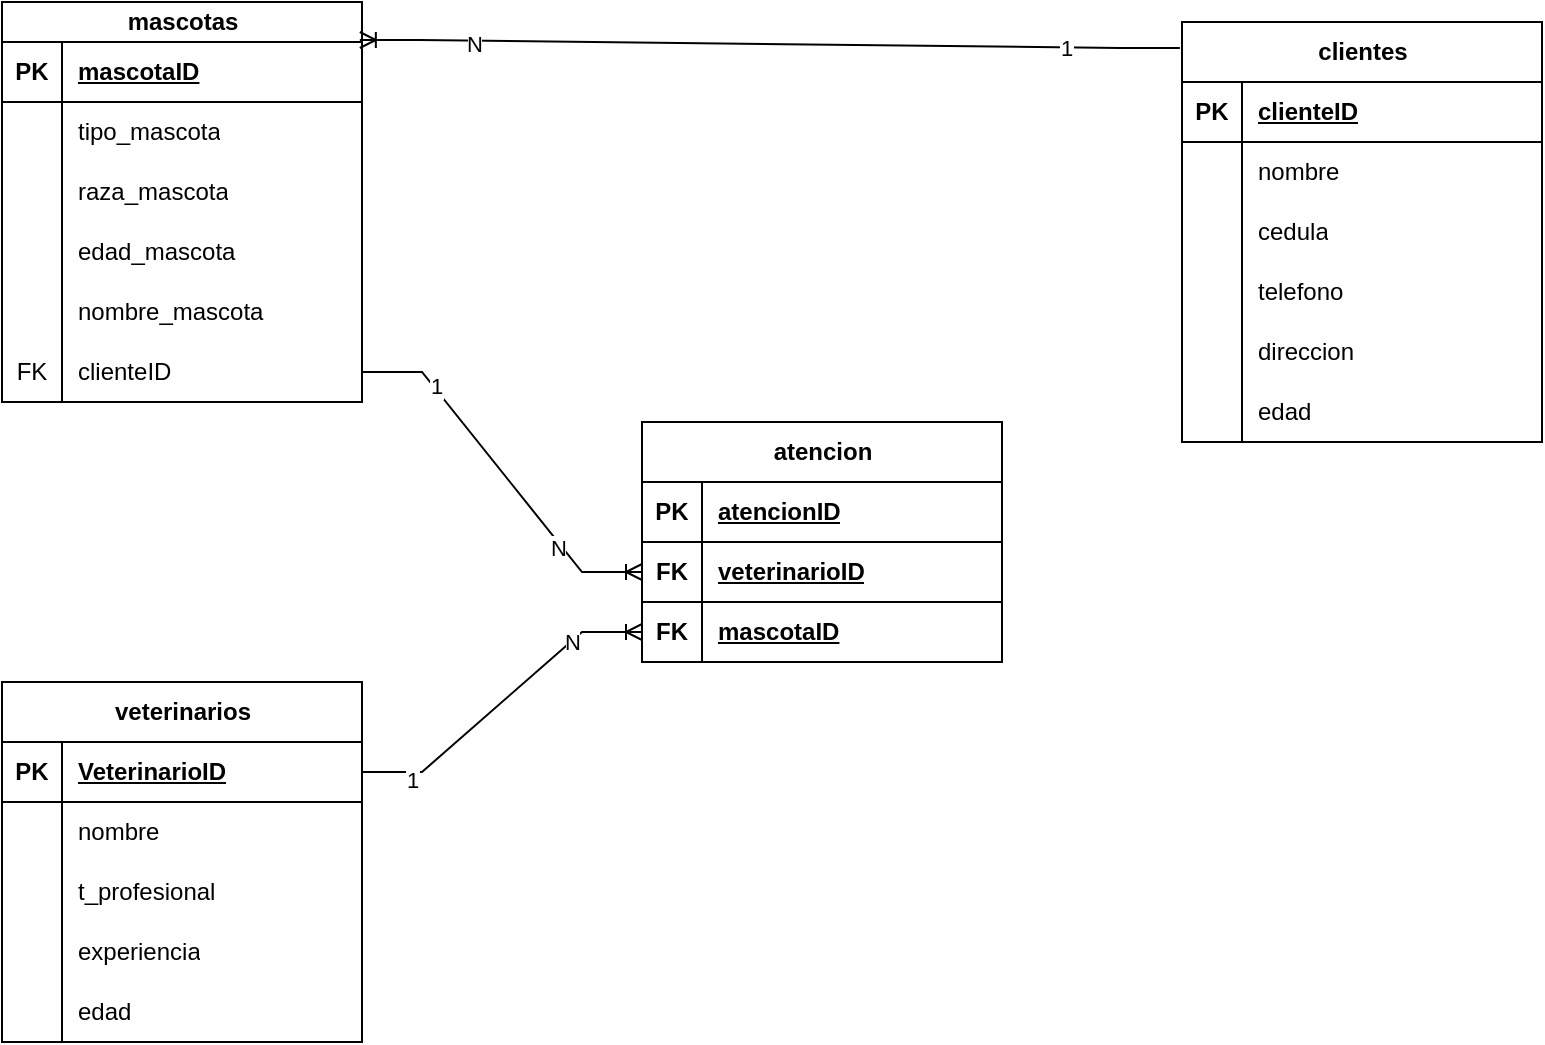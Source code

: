 <mxfile version="21.6.5" type="github">
  <diagram id="R2lEEEUBdFMjLlhIrx00" name="Page-1">
    <mxGraphModel dx="954" dy="584" grid="1" gridSize="10" guides="1" tooltips="1" connect="1" arrows="1" fold="1" page="1" pageScale="1" pageWidth="850" pageHeight="1100" math="0" shadow="0" extFonts="Permanent Marker^https://fonts.googleapis.com/css?family=Permanent+Marker">
      <root>
        <mxCell id="0" />
        <mxCell id="1" parent="0" />
        <mxCell id="wjCgqYABdlX8LFYKx_Q9-1" value="mascotas" style="shape=table;startSize=20;container=1;collapsible=1;childLayout=tableLayout;fixedRows=1;rowLines=0;fontStyle=1;align=center;resizeLast=1;html=1;" parent="1" vertex="1">
          <mxGeometry y="30" width="180" height="200" as="geometry" />
        </mxCell>
        <mxCell id="wjCgqYABdlX8LFYKx_Q9-2" value="" style="shape=tableRow;horizontal=0;startSize=0;swimlaneHead=0;swimlaneBody=0;fillColor=none;collapsible=0;dropTarget=0;points=[[0,0.5],[1,0.5]];portConstraint=eastwest;top=0;left=0;right=0;bottom=1;" parent="wjCgqYABdlX8LFYKx_Q9-1" vertex="1">
          <mxGeometry y="20" width="180" height="30" as="geometry" />
        </mxCell>
        <mxCell id="wjCgqYABdlX8LFYKx_Q9-3" value="PK" style="shape=partialRectangle;connectable=0;fillColor=none;top=0;left=0;bottom=0;right=0;fontStyle=1;overflow=hidden;whiteSpace=wrap;html=1;" parent="wjCgqYABdlX8LFYKx_Q9-2" vertex="1">
          <mxGeometry width="30" height="30" as="geometry">
            <mxRectangle width="30" height="30" as="alternateBounds" />
          </mxGeometry>
        </mxCell>
        <mxCell id="wjCgqYABdlX8LFYKx_Q9-4" value="mascotaID" style="shape=partialRectangle;connectable=0;fillColor=none;top=0;left=0;bottom=0;right=0;align=left;spacingLeft=6;fontStyle=5;overflow=hidden;whiteSpace=wrap;html=1;" parent="wjCgqYABdlX8LFYKx_Q9-2" vertex="1">
          <mxGeometry x="30" width="150" height="30" as="geometry">
            <mxRectangle width="150" height="30" as="alternateBounds" />
          </mxGeometry>
        </mxCell>
        <mxCell id="wjCgqYABdlX8LFYKx_Q9-5" value="" style="shape=tableRow;horizontal=0;startSize=0;swimlaneHead=0;swimlaneBody=0;fillColor=none;collapsible=0;dropTarget=0;points=[[0,0.5],[1,0.5]];portConstraint=eastwest;top=0;left=0;right=0;bottom=0;" parent="wjCgqYABdlX8LFYKx_Q9-1" vertex="1">
          <mxGeometry y="50" width="180" height="30" as="geometry" />
        </mxCell>
        <mxCell id="wjCgqYABdlX8LFYKx_Q9-6" value="" style="shape=partialRectangle;connectable=0;fillColor=none;top=0;left=0;bottom=0;right=0;editable=1;overflow=hidden;whiteSpace=wrap;html=1;" parent="wjCgqYABdlX8LFYKx_Q9-5" vertex="1">
          <mxGeometry width="30" height="30" as="geometry">
            <mxRectangle width="30" height="30" as="alternateBounds" />
          </mxGeometry>
        </mxCell>
        <mxCell id="wjCgqYABdlX8LFYKx_Q9-7" value="tipo_mascota" style="shape=partialRectangle;connectable=0;fillColor=none;top=0;left=0;bottom=0;right=0;align=left;spacingLeft=6;overflow=hidden;whiteSpace=wrap;html=1;" parent="wjCgqYABdlX8LFYKx_Q9-5" vertex="1">
          <mxGeometry x="30" width="150" height="30" as="geometry">
            <mxRectangle width="150" height="30" as="alternateBounds" />
          </mxGeometry>
        </mxCell>
        <mxCell id="wjCgqYABdlX8LFYKx_Q9-8" value="" style="shape=tableRow;horizontal=0;startSize=0;swimlaneHead=0;swimlaneBody=0;fillColor=none;collapsible=0;dropTarget=0;points=[[0,0.5],[1,0.5]];portConstraint=eastwest;top=0;left=0;right=0;bottom=0;" parent="wjCgqYABdlX8LFYKx_Q9-1" vertex="1">
          <mxGeometry y="80" width="180" height="30" as="geometry" />
        </mxCell>
        <mxCell id="wjCgqYABdlX8LFYKx_Q9-9" value="" style="shape=partialRectangle;connectable=0;fillColor=none;top=0;left=0;bottom=0;right=0;editable=1;overflow=hidden;whiteSpace=wrap;html=1;" parent="wjCgqYABdlX8LFYKx_Q9-8" vertex="1">
          <mxGeometry width="30" height="30" as="geometry">
            <mxRectangle width="30" height="30" as="alternateBounds" />
          </mxGeometry>
        </mxCell>
        <mxCell id="wjCgqYABdlX8LFYKx_Q9-10" value="raza_mascota" style="shape=partialRectangle;connectable=0;fillColor=none;top=0;left=0;bottom=0;right=0;align=left;spacingLeft=6;overflow=hidden;whiteSpace=wrap;html=1;" parent="wjCgqYABdlX8LFYKx_Q9-8" vertex="1">
          <mxGeometry x="30" width="150" height="30" as="geometry">
            <mxRectangle width="150" height="30" as="alternateBounds" />
          </mxGeometry>
        </mxCell>
        <mxCell id="wjCgqYABdlX8LFYKx_Q9-11" value="" style="shape=tableRow;horizontal=0;startSize=0;swimlaneHead=0;swimlaneBody=0;fillColor=none;collapsible=0;dropTarget=0;points=[[0,0.5],[1,0.5]];portConstraint=eastwest;top=0;left=0;right=0;bottom=0;" parent="wjCgqYABdlX8LFYKx_Q9-1" vertex="1">
          <mxGeometry y="110" width="180" height="30" as="geometry" />
        </mxCell>
        <mxCell id="wjCgqYABdlX8LFYKx_Q9-12" value="" style="shape=partialRectangle;connectable=0;fillColor=none;top=0;left=0;bottom=0;right=0;editable=1;overflow=hidden;whiteSpace=wrap;html=1;" parent="wjCgqYABdlX8LFYKx_Q9-11" vertex="1">
          <mxGeometry width="30" height="30" as="geometry">
            <mxRectangle width="30" height="30" as="alternateBounds" />
          </mxGeometry>
        </mxCell>
        <mxCell id="wjCgqYABdlX8LFYKx_Q9-13" value="edad_mascota" style="shape=partialRectangle;connectable=0;fillColor=none;top=0;left=0;bottom=0;right=0;align=left;spacingLeft=6;overflow=hidden;whiteSpace=wrap;html=1;" parent="wjCgqYABdlX8LFYKx_Q9-11" vertex="1">
          <mxGeometry x="30" width="150" height="30" as="geometry">
            <mxRectangle width="150" height="30" as="alternateBounds" />
          </mxGeometry>
        </mxCell>
        <mxCell id="wjCgqYABdlX8LFYKx_Q9-49" style="shape=tableRow;horizontal=0;startSize=0;swimlaneHead=0;swimlaneBody=0;fillColor=none;collapsible=0;dropTarget=0;points=[[0,0.5],[1,0.5]];portConstraint=eastwest;top=0;left=0;right=0;bottom=0;" parent="wjCgqYABdlX8LFYKx_Q9-1" vertex="1">
          <mxGeometry y="140" width="180" height="30" as="geometry" />
        </mxCell>
        <mxCell id="wjCgqYABdlX8LFYKx_Q9-50" style="shape=partialRectangle;connectable=0;fillColor=none;top=0;left=0;bottom=0;right=0;editable=1;overflow=hidden;whiteSpace=wrap;html=1;" parent="wjCgqYABdlX8LFYKx_Q9-49" vertex="1">
          <mxGeometry width="30" height="30" as="geometry">
            <mxRectangle width="30" height="30" as="alternateBounds" />
          </mxGeometry>
        </mxCell>
        <mxCell id="wjCgqYABdlX8LFYKx_Q9-51" value="nombre_mascota" style="shape=partialRectangle;connectable=0;fillColor=none;top=0;left=0;bottom=0;right=0;align=left;spacingLeft=6;overflow=hidden;whiteSpace=wrap;html=1;" parent="wjCgqYABdlX8LFYKx_Q9-49" vertex="1">
          <mxGeometry x="30" width="150" height="30" as="geometry">
            <mxRectangle width="150" height="30" as="alternateBounds" />
          </mxGeometry>
        </mxCell>
        <mxCell id="wjCgqYABdlX8LFYKx_Q9-52" style="shape=tableRow;horizontal=0;startSize=0;swimlaneHead=0;swimlaneBody=0;fillColor=none;collapsible=0;dropTarget=0;points=[[0,0.5],[1,0.5]];portConstraint=eastwest;top=0;left=0;right=0;bottom=0;" parent="wjCgqYABdlX8LFYKx_Q9-1" vertex="1">
          <mxGeometry y="170" width="180" height="30" as="geometry" />
        </mxCell>
        <mxCell id="wjCgqYABdlX8LFYKx_Q9-53" value="FK" style="shape=partialRectangle;connectable=0;fillColor=none;top=0;left=0;bottom=0;right=0;editable=1;overflow=hidden;whiteSpace=wrap;html=1;" parent="wjCgqYABdlX8LFYKx_Q9-52" vertex="1">
          <mxGeometry width="30" height="30" as="geometry">
            <mxRectangle width="30" height="30" as="alternateBounds" />
          </mxGeometry>
        </mxCell>
        <mxCell id="wjCgqYABdlX8LFYKx_Q9-54" value="clienteID" style="shape=partialRectangle;connectable=0;fillColor=none;top=0;left=0;bottom=0;right=0;align=left;spacingLeft=6;overflow=hidden;whiteSpace=wrap;html=1;" parent="wjCgqYABdlX8LFYKx_Q9-52" vertex="1">
          <mxGeometry x="30" width="150" height="30" as="geometry">
            <mxRectangle width="150" height="30" as="alternateBounds" />
          </mxGeometry>
        </mxCell>
        <mxCell id="wjCgqYABdlX8LFYKx_Q9-14" value="clientes" style="shape=table;startSize=30;container=1;collapsible=1;childLayout=tableLayout;fixedRows=1;rowLines=0;fontStyle=1;align=center;resizeLast=1;html=1;" parent="1" vertex="1">
          <mxGeometry x="590" y="40" width="180" height="210" as="geometry" />
        </mxCell>
        <mxCell id="wjCgqYABdlX8LFYKx_Q9-15" value="" style="shape=tableRow;horizontal=0;startSize=0;swimlaneHead=0;swimlaneBody=0;fillColor=none;collapsible=0;dropTarget=0;points=[[0,0.5],[1,0.5]];portConstraint=eastwest;top=0;left=0;right=0;bottom=1;" parent="wjCgqYABdlX8LFYKx_Q9-14" vertex="1">
          <mxGeometry y="30" width="180" height="30" as="geometry" />
        </mxCell>
        <mxCell id="wjCgqYABdlX8LFYKx_Q9-16" value="PK" style="shape=partialRectangle;connectable=0;fillColor=none;top=0;left=0;bottom=0;right=0;fontStyle=1;overflow=hidden;whiteSpace=wrap;html=1;" parent="wjCgqYABdlX8LFYKx_Q9-15" vertex="1">
          <mxGeometry width="30" height="30" as="geometry">
            <mxRectangle width="30" height="30" as="alternateBounds" />
          </mxGeometry>
        </mxCell>
        <mxCell id="wjCgqYABdlX8LFYKx_Q9-17" value="clienteID" style="shape=partialRectangle;connectable=0;fillColor=none;top=0;left=0;bottom=0;right=0;align=left;spacingLeft=6;fontStyle=5;overflow=hidden;whiteSpace=wrap;html=1;" parent="wjCgqYABdlX8LFYKx_Q9-15" vertex="1">
          <mxGeometry x="30" width="150" height="30" as="geometry">
            <mxRectangle width="150" height="30" as="alternateBounds" />
          </mxGeometry>
        </mxCell>
        <mxCell id="wjCgqYABdlX8LFYKx_Q9-18" value="" style="shape=tableRow;horizontal=0;startSize=0;swimlaneHead=0;swimlaneBody=0;fillColor=none;collapsible=0;dropTarget=0;points=[[0,0.5],[1,0.5]];portConstraint=eastwest;top=0;left=0;right=0;bottom=0;" parent="wjCgqYABdlX8LFYKx_Q9-14" vertex="1">
          <mxGeometry y="60" width="180" height="30" as="geometry" />
        </mxCell>
        <mxCell id="wjCgqYABdlX8LFYKx_Q9-19" value="" style="shape=partialRectangle;connectable=0;fillColor=none;top=0;left=0;bottom=0;right=0;editable=1;overflow=hidden;whiteSpace=wrap;html=1;" parent="wjCgqYABdlX8LFYKx_Q9-18" vertex="1">
          <mxGeometry width="30" height="30" as="geometry">
            <mxRectangle width="30" height="30" as="alternateBounds" />
          </mxGeometry>
        </mxCell>
        <mxCell id="wjCgqYABdlX8LFYKx_Q9-20" value="nombre" style="shape=partialRectangle;connectable=0;fillColor=none;top=0;left=0;bottom=0;right=0;align=left;spacingLeft=6;overflow=hidden;whiteSpace=wrap;html=1;" parent="wjCgqYABdlX8LFYKx_Q9-18" vertex="1">
          <mxGeometry x="30" width="150" height="30" as="geometry">
            <mxRectangle width="150" height="30" as="alternateBounds" />
          </mxGeometry>
        </mxCell>
        <mxCell id="wjCgqYABdlX8LFYKx_Q9-21" value="" style="shape=tableRow;horizontal=0;startSize=0;swimlaneHead=0;swimlaneBody=0;fillColor=none;collapsible=0;dropTarget=0;points=[[0,0.5],[1,0.5]];portConstraint=eastwest;top=0;left=0;right=0;bottom=0;" parent="wjCgqYABdlX8LFYKx_Q9-14" vertex="1">
          <mxGeometry y="90" width="180" height="30" as="geometry" />
        </mxCell>
        <mxCell id="wjCgqYABdlX8LFYKx_Q9-22" value="" style="shape=partialRectangle;connectable=0;fillColor=none;top=0;left=0;bottom=0;right=0;editable=1;overflow=hidden;whiteSpace=wrap;html=1;" parent="wjCgqYABdlX8LFYKx_Q9-21" vertex="1">
          <mxGeometry width="30" height="30" as="geometry">
            <mxRectangle width="30" height="30" as="alternateBounds" />
          </mxGeometry>
        </mxCell>
        <mxCell id="wjCgqYABdlX8LFYKx_Q9-23" value="cedula" style="shape=partialRectangle;connectable=0;fillColor=none;top=0;left=0;bottom=0;right=0;align=left;spacingLeft=6;overflow=hidden;whiteSpace=wrap;html=1;" parent="wjCgqYABdlX8LFYKx_Q9-21" vertex="1">
          <mxGeometry x="30" width="150" height="30" as="geometry">
            <mxRectangle width="150" height="30" as="alternateBounds" />
          </mxGeometry>
        </mxCell>
        <mxCell id="wjCgqYABdlX8LFYKx_Q9-24" value="" style="shape=tableRow;horizontal=0;startSize=0;swimlaneHead=0;swimlaneBody=0;fillColor=none;collapsible=0;dropTarget=0;points=[[0,0.5],[1,0.5]];portConstraint=eastwest;top=0;left=0;right=0;bottom=0;" parent="wjCgqYABdlX8LFYKx_Q9-14" vertex="1">
          <mxGeometry y="120" width="180" height="30" as="geometry" />
        </mxCell>
        <mxCell id="wjCgqYABdlX8LFYKx_Q9-25" value="" style="shape=partialRectangle;connectable=0;fillColor=none;top=0;left=0;bottom=0;right=0;editable=1;overflow=hidden;whiteSpace=wrap;html=1;" parent="wjCgqYABdlX8LFYKx_Q9-24" vertex="1">
          <mxGeometry width="30" height="30" as="geometry">
            <mxRectangle width="30" height="30" as="alternateBounds" />
          </mxGeometry>
        </mxCell>
        <mxCell id="wjCgqYABdlX8LFYKx_Q9-26" value="telefono" style="shape=partialRectangle;connectable=0;fillColor=none;top=0;left=0;bottom=0;right=0;align=left;spacingLeft=6;overflow=hidden;whiteSpace=wrap;html=1;" parent="wjCgqYABdlX8LFYKx_Q9-24" vertex="1">
          <mxGeometry x="30" width="150" height="30" as="geometry">
            <mxRectangle width="150" height="30" as="alternateBounds" />
          </mxGeometry>
        </mxCell>
        <mxCell id="wjCgqYABdlX8LFYKx_Q9-27" style="shape=tableRow;horizontal=0;startSize=0;swimlaneHead=0;swimlaneBody=0;fillColor=none;collapsible=0;dropTarget=0;points=[[0,0.5],[1,0.5]];portConstraint=eastwest;top=0;left=0;right=0;bottom=0;" parent="wjCgqYABdlX8LFYKx_Q9-14" vertex="1">
          <mxGeometry y="150" width="180" height="30" as="geometry" />
        </mxCell>
        <mxCell id="wjCgqYABdlX8LFYKx_Q9-28" style="shape=partialRectangle;connectable=0;fillColor=none;top=0;left=0;bottom=0;right=0;editable=1;overflow=hidden;whiteSpace=wrap;html=1;" parent="wjCgqYABdlX8LFYKx_Q9-27" vertex="1">
          <mxGeometry width="30" height="30" as="geometry">
            <mxRectangle width="30" height="30" as="alternateBounds" />
          </mxGeometry>
        </mxCell>
        <mxCell id="wjCgqYABdlX8LFYKx_Q9-29" value="direccion" style="shape=partialRectangle;connectable=0;fillColor=none;top=0;left=0;bottom=0;right=0;align=left;spacingLeft=6;overflow=hidden;whiteSpace=wrap;html=1;" parent="wjCgqYABdlX8LFYKx_Q9-27" vertex="1">
          <mxGeometry x="30" width="150" height="30" as="geometry">
            <mxRectangle width="150" height="30" as="alternateBounds" />
          </mxGeometry>
        </mxCell>
        <mxCell id="wjCgqYABdlX8LFYKx_Q9-30" style="shape=tableRow;horizontal=0;startSize=0;swimlaneHead=0;swimlaneBody=0;fillColor=none;collapsible=0;dropTarget=0;points=[[0,0.5],[1,0.5]];portConstraint=eastwest;top=0;left=0;right=0;bottom=0;" parent="wjCgqYABdlX8LFYKx_Q9-14" vertex="1">
          <mxGeometry y="180" width="180" height="30" as="geometry" />
        </mxCell>
        <mxCell id="wjCgqYABdlX8LFYKx_Q9-31" style="shape=partialRectangle;connectable=0;fillColor=none;top=0;left=0;bottom=0;right=0;editable=1;overflow=hidden;whiteSpace=wrap;html=1;" parent="wjCgqYABdlX8LFYKx_Q9-30" vertex="1">
          <mxGeometry width="30" height="30" as="geometry">
            <mxRectangle width="30" height="30" as="alternateBounds" />
          </mxGeometry>
        </mxCell>
        <mxCell id="wjCgqYABdlX8LFYKx_Q9-32" value="edad" style="shape=partialRectangle;connectable=0;fillColor=none;top=0;left=0;bottom=0;right=0;align=left;spacingLeft=6;overflow=hidden;whiteSpace=wrap;html=1;" parent="wjCgqYABdlX8LFYKx_Q9-30" vertex="1">
          <mxGeometry x="30" width="150" height="30" as="geometry">
            <mxRectangle width="150" height="30" as="alternateBounds" />
          </mxGeometry>
        </mxCell>
        <mxCell id="wjCgqYABdlX8LFYKx_Q9-33" value="veterinarios" style="shape=table;startSize=30;container=1;collapsible=1;childLayout=tableLayout;fixedRows=1;rowLines=0;fontStyle=1;align=center;resizeLast=1;html=1;" parent="1" vertex="1">
          <mxGeometry y="370" width="180" height="180" as="geometry" />
        </mxCell>
        <mxCell id="wjCgqYABdlX8LFYKx_Q9-34" value="" style="shape=tableRow;horizontal=0;startSize=0;swimlaneHead=0;swimlaneBody=0;fillColor=none;collapsible=0;dropTarget=0;points=[[0,0.5],[1,0.5]];portConstraint=eastwest;top=0;left=0;right=0;bottom=1;" parent="wjCgqYABdlX8LFYKx_Q9-33" vertex="1">
          <mxGeometry y="30" width="180" height="30" as="geometry" />
        </mxCell>
        <mxCell id="wjCgqYABdlX8LFYKx_Q9-35" value="PK" style="shape=partialRectangle;connectable=0;fillColor=none;top=0;left=0;bottom=0;right=0;fontStyle=1;overflow=hidden;whiteSpace=wrap;html=1;" parent="wjCgqYABdlX8LFYKx_Q9-34" vertex="1">
          <mxGeometry width="30" height="30" as="geometry">
            <mxRectangle width="30" height="30" as="alternateBounds" />
          </mxGeometry>
        </mxCell>
        <mxCell id="wjCgqYABdlX8LFYKx_Q9-36" value="VeterinarioID" style="shape=partialRectangle;connectable=0;fillColor=none;top=0;left=0;bottom=0;right=0;align=left;spacingLeft=6;fontStyle=5;overflow=hidden;whiteSpace=wrap;html=1;" parent="wjCgqYABdlX8LFYKx_Q9-34" vertex="1">
          <mxGeometry x="30" width="150" height="30" as="geometry">
            <mxRectangle width="150" height="30" as="alternateBounds" />
          </mxGeometry>
        </mxCell>
        <mxCell id="wjCgqYABdlX8LFYKx_Q9-37" value="" style="shape=tableRow;horizontal=0;startSize=0;swimlaneHead=0;swimlaneBody=0;fillColor=none;collapsible=0;dropTarget=0;points=[[0,0.5],[1,0.5]];portConstraint=eastwest;top=0;left=0;right=0;bottom=0;" parent="wjCgqYABdlX8LFYKx_Q9-33" vertex="1">
          <mxGeometry y="60" width="180" height="30" as="geometry" />
        </mxCell>
        <mxCell id="wjCgqYABdlX8LFYKx_Q9-38" value="" style="shape=partialRectangle;connectable=0;fillColor=none;top=0;left=0;bottom=0;right=0;editable=1;overflow=hidden;whiteSpace=wrap;html=1;" parent="wjCgqYABdlX8LFYKx_Q9-37" vertex="1">
          <mxGeometry width="30" height="30" as="geometry">
            <mxRectangle width="30" height="30" as="alternateBounds" />
          </mxGeometry>
        </mxCell>
        <mxCell id="wjCgqYABdlX8LFYKx_Q9-39" value="nombre" style="shape=partialRectangle;connectable=0;fillColor=none;top=0;left=0;bottom=0;right=0;align=left;spacingLeft=6;overflow=hidden;whiteSpace=wrap;html=1;" parent="wjCgqYABdlX8LFYKx_Q9-37" vertex="1">
          <mxGeometry x="30" width="150" height="30" as="geometry">
            <mxRectangle width="150" height="30" as="alternateBounds" />
          </mxGeometry>
        </mxCell>
        <mxCell id="wjCgqYABdlX8LFYKx_Q9-40" value="" style="shape=tableRow;horizontal=0;startSize=0;swimlaneHead=0;swimlaneBody=0;fillColor=none;collapsible=0;dropTarget=0;points=[[0,0.5],[1,0.5]];portConstraint=eastwest;top=0;left=0;right=0;bottom=0;" parent="wjCgqYABdlX8LFYKx_Q9-33" vertex="1">
          <mxGeometry y="90" width="180" height="30" as="geometry" />
        </mxCell>
        <mxCell id="wjCgqYABdlX8LFYKx_Q9-41" value="" style="shape=partialRectangle;connectable=0;fillColor=none;top=0;left=0;bottom=0;right=0;editable=1;overflow=hidden;whiteSpace=wrap;html=1;" parent="wjCgqYABdlX8LFYKx_Q9-40" vertex="1">
          <mxGeometry width="30" height="30" as="geometry">
            <mxRectangle width="30" height="30" as="alternateBounds" />
          </mxGeometry>
        </mxCell>
        <mxCell id="wjCgqYABdlX8LFYKx_Q9-42" value="t_profesional" style="shape=partialRectangle;connectable=0;fillColor=none;top=0;left=0;bottom=0;right=0;align=left;spacingLeft=6;overflow=hidden;whiteSpace=wrap;html=1;" parent="wjCgqYABdlX8LFYKx_Q9-40" vertex="1">
          <mxGeometry x="30" width="150" height="30" as="geometry">
            <mxRectangle width="150" height="30" as="alternateBounds" />
          </mxGeometry>
        </mxCell>
        <mxCell id="wjCgqYABdlX8LFYKx_Q9-43" value="" style="shape=tableRow;horizontal=0;startSize=0;swimlaneHead=0;swimlaneBody=0;fillColor=none;collapsible=0;dropTarget=0;points=[[0,0.5],[1,0.5]];portConstraint=eastwest;top=0;left=0;right=0;bottom=0;" parent="wjCgqYABdlX8LFYKx_Q9-33" vertex="1">
          <mxGeometry y="120" width="180" height="30" as="geometry" />
        </mxCell>
        <mxCell id="wjCgqYABdlX8LFYKx_Q9-44" value="" style="shape=partialRectangle;connectable=0;fillColor=none;top=0;left=0;bottom=0;right=0;editable=1;overflow=hidden;whiteSpace=wrap;html=1;" parent="wjCgqYABdlX8LFYKx_Q9-43" vertex="1">
          <mxGeometry width="30" height="30" as="geometry">
            <mxRectangle width="30" height="30" as="alternateBounds" />
          </mxGeometry>
        </mxCell>
        <mxCell id="wjCgqYABdlX8LFYKx_Q9-45" value="experiencia" style="shape=partialRectangle;connectable=0;fillColor=none;top=0;left=0;bottom=0;right=0;align=left;spacingLeft=6;overflow=hidden;whiteSpace=wrap;html=1;" parent="wjCgqYABdlX8LFYKx_Q9-43" vertex="1">
          <mxGeometry x="30" width="150" height="30" as="geometry">
            <mxRectangle width="150" height="30" as="alternateBounds" />
          </mxGeometry>
        </mxCell>
        <mxCell id="wjCgqYABdlX8LFYKx_Q9-46" style="shape=tableRow;horizontal=0;startSize=0;swimlaneHead=0;swimlaneBody=0;fillColor=none;collapsible=0;dropTarget=0;points=[[0,0.5],[1,0.5]];portConstraint=eastwest;top=0;left=0;right=0;bottom=0;" parent="wjCgqYABdlX8LFYKx_Q9-33" vertex="1">
          <mxGeometry y="150" width="180" height="30" as="geometry" />
        </mxCell>
        <mxCell id="wjCgqYABdlX8LFYKx_Q9-47" style="shape=partialRectangle;connectable=0;fillColor=none;top=0;left=0;bottom=0;right=0;editable=1;overflow=hidden;whiteSpace=wrap;html=1;" parent="wjCgqYABdlX8LFYKx_Q9-46" vertex="1">
          <mxGeometry width="30" height="30" as="geometry">
            <mxRectangle width="30" height="30" as="alternateBounds" />
          </mxGeometry>
        </mxCell>
        <mxCell id="wjCgqYABdlX8LFYKx_Q9-48" value="edad" style="shape=partialRectangle;connectable=0;fillColor=none;top=0;left=0;bottom=0;right=0;align=left;spacingLeft=6;overflow=hidden;whiteSpace=wrap;html=1;" parent="wjCgqYABdlX8LFYKx_Q9-46" vertex="1">
          <mxGeometry x="30" width="150" height="30" as="geometry">
            <mxRectangle width="150" height="30" as="alternateBounds" />
          </mxGeometry>
        </mxCell>
        <mxCell id="wjCgqYABdlX8LFYKx_Q9-58" value="" style="edgeStyle=entityRelationEdgeStyle;fontSize=12;html=1;endArrow=ERoneToMany;rounded=0;exitX=-0.006;exitY=0.062;exitDx=0;exitDy=0;exitPerimeter=0;entryX=0.994;entryY=0.095;entryDx=0;entryDy=0;entryPerimeter=0;" parent="1" source="wjCgqYABdlX8LFYKx_Q9-14" target="wjCgqYABdlX8LFYKx_Q9-1" edge="1">
          <mxGeometry width="100" height="100" relative="1" as="geometry">
            <mxPoint x="350" y="170" as="sourcePoint" />
            <mxPoint x="450" y="70" as="targetPoint" />
          </mxGeometry>
        </mxCell>
        <mxCell id="saEVmlnjrr3q0dfy3kaY-13" value="1" style="edgeLabel;html=1;align=center;verticalAlign=middle;resizable=0;points=[];" vertex="1" connectable="0" parent="wjCgqYABdlX8LFYKx_Q9-58">
          <mxGeometry x="-0.723" relative="1" as="geometry">
            <mxPoint as="offset" />
          </mxGeometry>
        </mxCell>
        <mxCell id="saEVmlnjrr3q0dfy3kaY-14" value="N" style="edgeLabel;html=1;align=center;verticalAlign=middle;resizable=0;points=[];" vertex="1" connectable="0" parent="wjCgqYABdlX8LFYKx_Q9-58">
          <mxGeometry x="0.724" y="1" relative="1" as="geometry">
            <mxPoint as="offset" />
          </mxGeometry>
        </mxCell>
        <mxCell id="wjCgqYABdlX8LFYKx_Q9-60" value="atencion" style="shape=table;startSize=30;container=1;collapsible=1;childLayout=tableLayout;fixedRows=1;rowLines=0;fontStyle=1;align=center;resizeLast=1;html=1;" parent="1" vertex="1">
          <mxGeometry x="320" y="240" width="180" height="120" as="geometry" />
        </mxCell>
        <mxCell id="wjCgqYABdlX8LFYKx_Q9-61" value="" style="shape=tableRow;horizontal=0;startSize=0;swimlaneHead=0;swimlaneBody=0;fillColor=none;collapsible=0;dropTarget=0;points=[[0,0.5],[1,0.5]];portConstraint=eastwest;top=0;left=0;right=0;bottom=1;" parent="wjCgqYABdlX8LFYKx_Q9-60" vertex="1">
          <mxGeometry y="30" width="180" height="30" as="geometry" />
        </mxCell>
        <mxCell id="wjCgqYABdlX8LFYKx_Q9-62" value="PK" style="shape=partialRectangle;connectable=0;fillColor=none;top=0;left=0;bottom=0;right=0;fontStyle=1;overflow=hidden;whiteSpace=wrap;html=1;" parent="wjCgqYABdlX8LFYKx_Q9-61" vertex="1">
          <mxGeometry width="30" height="30" as="geometry">
            <mxRectangle width="30" height="30" as="alternateBounds" />
          </mxGeometry>
        </mxCell>
        <mxCell id="wjCgqYABdlX8LFYKx_Q9-63" value="atencionID" style="shape=partialRectangle;connectable=0;fillColor=none;top=0;left=0;bottom=0;right=0;align=left;spacingLeft=6;fontStyle=5;overflow=hidden;whiteSpace=wrap;html=1;" parent="wjCgqYABdlX8LFYKx_Q9-61" vertex="1">
          <mxGeometry x="30" width="150" height="30" as="geometry">
            <mxRectangle width="150" height="30" as="alternateBounds" />
          </mxGeometry>
        </mxCell>
        <mxCell id="saEVmlnjrr3q0dfy3kaY-1" value="" style="shape=tableRow;horizontal=0;startSize=0;swimlaneHead=0;swimlaneBody=0;fillColor=none;collapsible=0;dropTarget=0;points=[[0,0.5],[1,0.5]];portConstraint=eastwest;top=0;left=0;right=0;bottom=1;" vertex="1" parent="wjCgqYABdlX8LFYKx_Q9-60">
          <mxGeometry y="60" width="180" height="30" as="geometry" />
        </mxCell>
        <mxCell id="saEVmlnjrr3q0dfy3kaY-2" value="FK" style="shape=partialRectangle;connectable=0;fillColor=none;top=0;left=0;bottom=0;right=0;fontStyle=1;overflow=hidden;whiteSpace=wrap;html=1;" vertex="1" parent="saEVmlnjrr3q0dfy3kaY-1">
          <mxGeometry width="30" height="30" as="geometry">
            <mxRectangle width="30" height="30" as="alternateBounds" />
          </mxGeometry>
        </mxCell>
        <mxCell id="saEVmlnjrr3q0dfy3kaY-3" value="veterinarioID" style="shape=partialRectangle;connectable=0;fillColor=none;top=0;left=0;bottom=0;right=0;align=left;spacingLeft=6;fontStyle=5;overflow=hidden;whiteSpace=wrap;html=1;" vertex="1" parent="saEVmlnjrr3q0dfy3kaY-1">
          <mxGeometry x="30" width="150" height="30" as="geometry">
            <mxRectangle width="150" height="30" as="alternateBounds" />
          </mxGeometry>
        </mxCell>
        <mxCell id="saEVmlnjrr3q0dfy3kaY-4" value="" style="shape=tableRow;horizontal=0;startSize=0;swimlaneHead=0;swimlaneBody=0;fillColor=none;collapsible=0;dropTarget=0;points=[[0,0.5],[1,0.5]];portConstraint=eastwest;top=0;left=0;right=0;bottom=1;" vertex="1" parent="wjCgqYABdlX8LFYKx_Q9-60">
          <mxGeometry y="90" width="180" height="30" as="geometry" />
        </mxCell>
        <mxCell id="saEVmlnjrr3q0dfy3kaY-5" value="FK" style="shape=partialRectangle;connectable=0;fillColor=none;top=0;left=0;bottom=0;right=0;fontStyle=1;overflow=hidden;whiteSpace=wrap;html=1;" vertex="1" parent="saEVmlnjrr3q0dfy3kaY-4">
          <mxGeometry width="30" height="30" as="geometry">
            <mxRectangle width="30" height="30" as="alternateBounds" />
          </mxGeometry>
        </mxCell>
        <mxCell id="saEVmlnjrr3q0dfy3kaY-6" value="mascotaID" style="shape=partialRectangle;connectable=0;fillColor=none;top=0;left=0;bottom=0;right=0;align=left;spacingLeft=6;fontStyle=5;overflow=hidden;whiteSpace=wrap;html=1;" vertex="1" parent="saEVmlnjrr3q0dfy3kaY-4">
          <mxGeometry x="30" width="150" height="30" as="geometry">
            <mxRectangle width="150" height="30" as="alternateBounds" />
          </mxGeometry>
        </mxCell>
        <mxCell id="saEVmlnjrr3q0dfy3kaY-7" value="" style="edgeStyle=entityRelationEdgeStyle;fontSize=12;html=1;endArrow=ERoneToMany;rounded=0;" edge="1" parent="1" source="wjCgqYABdlX8LFYKx_Q9-34" target="saEVmlnjrr3q0dfy3kaY-4">
          <mxGeometry width="100" height="100" relative="1" as="geometry">
            <mxPoint x="679" y="380" as="sourcePoint" />
            <mxPoint x="380" y="472" as="targetPoint" />
          </mxGeometry>
        </mxCell>
        <mxCell id="saEVmlnjrr3q0dfy3kaY-9" value="N" style="edgeLabel;html=1;align=center;verticalAlign=middle;resizable=0;points=[];" vertex="1" connectable="0" parent="saEVmlnjrr3q0dfy3kaY-7">
          <mxGeometry x="0.558" relative="1" as="geometry">
            <mxPoint as="offset" />
          </mxGeometry>
        </mxCell>
        <mxCell id="saEVmlnjrr3q0dfy3kaY-10" value="1" style="edgeLabel;html=1;align=center;verticalAlign=middle;resizable=0;points=[];" vertex="1" connectable="0" parent="saEVmlnjrr3q0dfy3kaY-7">
          <mxGeometry x="-0.706" y="-4" relative="1" as="geometry">
            <mxPoint as="offset" />
          </mxGeometry>
        </mxCell>
        <mxCell id="saEVmlnjrr3q0dfy3kaY-8" value="" style="edgeStyle=entityRelationEdgeStyle;fontSize=12;html=1;endArrow=ERoneToMany;rounded=0;" edge="1" parent="1" source="wjCgqYABdlX8LFYKx_Q9-52" target="saEVmlnjrr3q0dfy3kaY-1">
          <mxGeometry width="100" height="100" relative="1" as="geometry">
            <mxPoint x="270" y="425" as="sourcePoint" />
            <mxPoint x="340" y="321" as="targetPoint" />
          </mxGeometry>
        </mxCell>
        <mxCell id="saEVmlnjrr3q0dfy3kaY-11" value="N" style="edgeLabel;html=1;align=center;verticalAlign=middle;resizable=0;points=[];" vertex="1" connectable="0" parent="saEVmlnjrr3q0dfy3kaY-8">
          <mxGeometry x="0.497" y="-1" relative="1" as="geometry">
            <mxPoint x="-1" as="offset" />
          </mxGeometry>
        </mxCell>
        <mxCell id="saEVmlnjrr3q0dfy3kaY-12" value="1" style="edgeLabel;html=1;align=center;verticalAlign=middle;resizable=0;points=[];" vertex="1" connectable="0" parent="saEVmlnjrr3q0dfy3kaY-8">
          <mxGeometry x="-0.585" y="1" relative="1" as="geometry">
            <mxPoint as="offset" />
          </mxGeometry>
        </mxCell>
      </root>
    </mxGraphModel>
  </diagram>
</mxfile>
